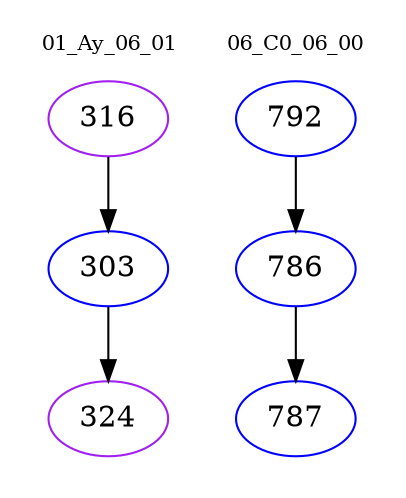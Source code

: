 digraph{
subgraph cluster_0 {
color = white
label = "01_Ay_06_01";
fontsize=10;
T0_316 [label="316", color="purple"]
T0_316 -> T0_303 [color="black"]
T0_303 [label="303", color="blue"]
T0_303 -> T0_324 [color="black"]
T0_324 [label="324", color="purple"]
}
subgraph cluster_1 {
color = white
label = "06_C0_06_00";
fontsize=10;
T1_792 [label="792", color="blue"]
T1_792 -> T1_786 [color="black"]
T1_786 [label="786", color="blue"]
T1_786 -> T1_787 [color="black"]
T1_787 [label="787", color="blue"]
}
}
